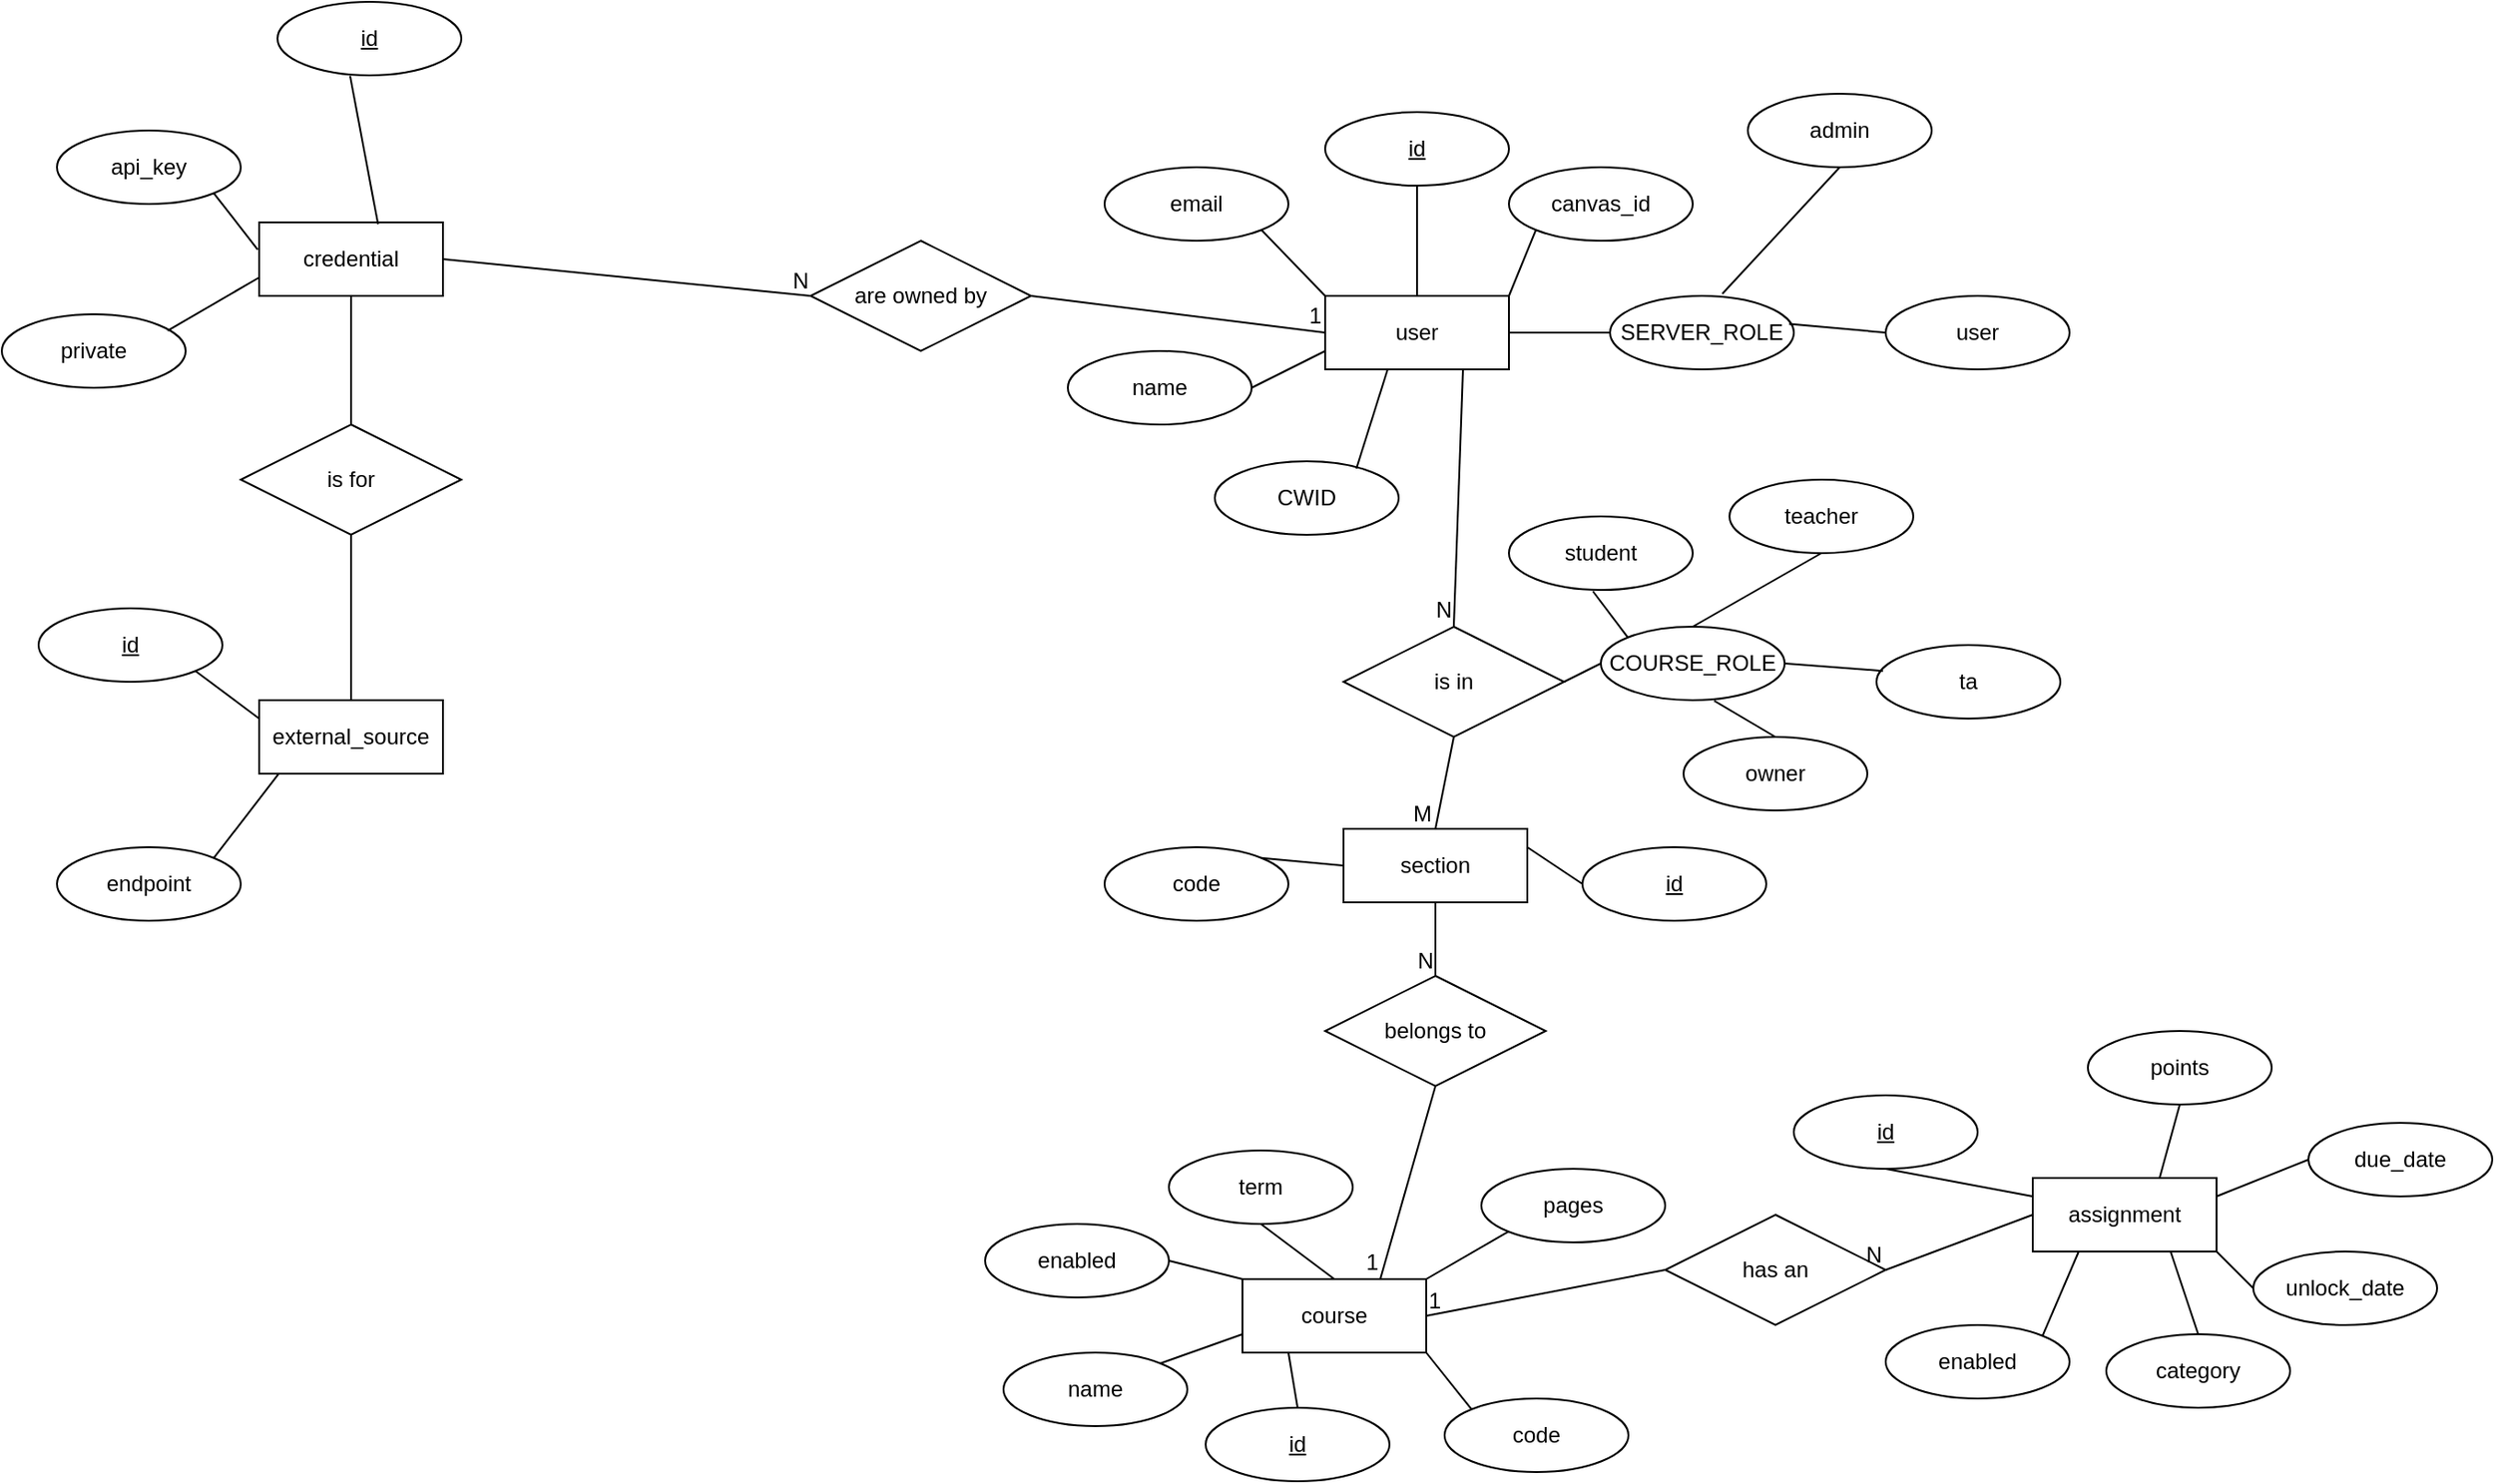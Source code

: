 <mxfile version="26.0.4">
  <diagram id="eYFpVm83hQ1R_b9BKTG2" name="Page-1">
    <mxGraphModel dx="2335" dy="1099" grid="1" gridSize="10" guides="1" tooltips="1" connect="1" arrows="1" fold="1" page="1" pageScale="1" pageWidth="850" pageHeight="1100" math="0" shadow="0">
      <root>
        <mxCell id="0" />
        <mxCell id="1" parent="0" />
        <mxCell id="EEztHnAxB3r4Z0KQlgTi-1" value="user" style="whiteSpace=wrap;html=1;align=center;" parent="1" vertex="1">
          <mxGeometry x="640" y="260" width="100" height="40" as="geometry" />
        </mxCell>
        <mxCell id="EEztHnAxB3r4Z0KQlgTi-2" value="email" style="ellipse;whiteSpace=wrap;html=1;align=center;" parent="1" vertex="1">
          <mxGeometry x="520" y="190" width="100" height="40" as="geometry" />
        </mxCell>
        <mxCell id="EEztHnAxB3r4Z0KQlgTi-3" value="name" style="ellipse;whiteSpace=wrap;html=1;align=center;" parent="1" vertex="1">
          <mxGeometry x="500" y="290" width="100" height="40" as="geometry" />
        </mxCell>
        <mxCell id="EEztHnAxB3r4Z0KQlgTi-4" value="CWID" style="ellipse;whiteSpace=wrap;html=1;align=center;" parent="1" vertex="1">
          <mxGeometry x="580" y="350" width="100" height="40" as="geometry" />
        </mxCell>
        <mxCell id="EEztHnAxB3r4Z0KQlgTi-5" value="canvas_id" style="ellipse;whiteSpace=wrap;html=1;align=center;" parent="1" vertex="1">
          <mxGeometry x="740" y="190" width="100" height="40" as="geometry" />
        </mxCell>
        <mxCell id="EEztHnAxB3r4Z0KQlgTi-6" value="id" style="ellipse;whiteSpace=wrap;html=1;align=center;fontStyle=4;" parent="1" vertex="1">
          <mxGeometry x="640" y="160" width="100" height="40" as="geometry" />
        </mxCell>
        <mxCell id="EEztHnAxB3r4Z0KQlgTi-9" value="" style="endArrow=none;html=1;rounded=0;exitX=0.5;exitY=0;exitDx=0;exitDy=0;entryX=0.5;entryY=1;entryDx=0;entryDy=0;" parent="1" source="EEztHnAxB3r4Z0KQlgTi-1" target="EEztHnAxB3r4Z0KQlgTi-6" edge="1">
          <mxGeometry relative="1" as="geometry">
            <mxPoint x="750" y="330" as="sourcePoint" />
            <mxPoint x="910" y="330" as="targetPoint" />
          </mxGeometry>
        </mxCell>
        <mxCell id="EEztHnAxB3r4Z0KQlgTi-11" value="" style="endArrow=none;html=1;rounded=0;exitX=1;exitY=1;exitDx=0;exitDy=0;entryX=0;entryY=0;entryDx=0;entryDy=0;" parent="1" source="EEztHnAxB3r4Z0KQlgTi-2" target="EEztHnAxB3r4Z0KQlgTi-1" edge="1">
          <mxGeometry relative="1" as="geometry">
            <mxPoint x="750" y="330" as="sourcePoint" />
            <mxPoint x="910" y="330" as="targetPoint" />
          </mxGeometry>
        </mxCell>
        <mxCell id="EEztHnAxB3r4Z0KQlgTi-12" value="" style="endArrow=none;html=1;rounded=0;exitX=1;exitY=0.5;exitDx=0;exitDy=0;entryX=0;entryY=0.75;entryDx=0;entryDy=0;" parent="1" source="EEztHnAxB3r4Z0KQlgTi-3" target="EEztHnAxB3r4Z0KQlgTi-1" edge="1">
          <mxGeometry relative="1" as="geometry">
            <mxPoint x="750" y="330" as="sourcePoint" />
            <mxPoint x="910" y="330" as="targetPoint" />
          </mxGeometry>
        </mxCell>
        <mxCell id="EEztHnAxB3r4Z0KQlgTi-13" value="" style="endArrow=none;html=1;rounded=0;exitX=0.77;exitY=0.1;exitDx=0;exitDy=0;exitPerimeter=0;entryX=0.34;entryY=1;entryDx=0;entryDy=0;entryPerimeter=0;" parent="1" source="EEztHnAxB3r4Z0KQlgTi-4" target="EEztHnAxB3r4Z0KQlgTi-1" edge="1">
          <mxGeometry relative="1" as="geometry">
            <mxPoint x="750" y="330" as="sourcePoint" />
            <mxPoint x="910" y="330" as="targetPoint" />
          </mxGeometry>
        </mxCell>
        <mxCell id="EEztHnAxB3r4Z0KQlgTi-14" value="" style="endArrow=none;html=1;rounded=0;exitX=1;exitY=0;exitDx=0;exitDy=0;entryX=0;entryY=1;entryDx=0;entryDy=0;" parent="1" source="EEztHnAxB3r4Z0KQlgTi-1" target="EEztHnAxB3r4Z0KQlgTi-5" edge="1">
          <mxGeometry relative="1" as="geometry">
            <mxPoint x="750" y="330" as="sourcePoint" />
            <mxPoint x="910" y="330" as="targetPoint" />
          </mxGeometry>
        </mxCell>
        <mxCell id="EEztHnAxB3r4Z0KQlgTi-16" value="credential" style="whiteSpace=wrap;html=1;align=center;" parent="1" vertex="1">
          <mxGeometry x="60" y="220" width="100" height="40" as="geometry" />
        </mxCell>
        <mxCell id="EEztHnAxB3r4Z0KQlgTi-18" value="external_source" style="whiteSpace=wrap;html=1;align=center;" parent="1" vertex="1">
          <mxGeometry x="60" y="480" width="100" height="40" as="geometry" />
        </mxCell>
        <mxCell id="EEztHnAxB3r4Z0KQlgTi-21" value="are owned by" style="shape=rhombus;perimeter=rhombusPerimeter;whiteSpace=wrap;html=1;align=center;" parent="1" vertex="1">
          <mxGeometry x="360" y="230" width="120" height="60" as="geometry" />
        </mxCell>
        <mxCell id="EEztHnAxB3r4Z0KQlgTi-23" value="" style="endArrow=none;html=1;rounded=0;exitX=1;exitY=0.5;exitDx=0;exitDy=0;entryX=0;entryY=0.5;entryDx=0;entryDy=0;" parent="1" source="EEztHnAxB3r4Z0KQlgTi-16" target="EEztHnAxB3r4Z0KQlgTi-21" edge="1">
          <mxGeometry relative="1" as="geometry">
            <mxPoint x="220" y="170" as="sourcePoint" />
            <mxPoint x="380" y="170" as="targetPoint" />
          </mxGeometry>
        </mxCell>
        <mxCell id="EEztHnAxB3r4Z0KQlgTi-24" value="N" style="resizable=0;html=1;whiteSpace=wrap;align=right;verticalAlign=bottom;" parent="EEztHnAxB3r4Z0KQlgTi-23" connectable="0" vertex="1">
          <mxGeometry x="1" relative="1" as="geometry" />
        </mxCell>
        <mxCell id="EEztHnAxB3r4Z0KQlgTi-26" value="id" style="ellipse;whiteSpace=wrap;html=1;align=center;fontStyle=4;" parent="1" vertex="1">
          <mxGeometry x="70" y="100" width="100" height="40" as="geometry" />
        </mxCell>
        <mxCell id="EEztHnAxB3r4Z0KQlgTi-27" value="is for" style="shape=rhombus;perimeter=rhombusPerimeter;whiteSpace=wrap;html=1;align=center;" parent="1" vertex="1">
          <mxGeometry x="50" y="330" width="120" height="60" as="geometry" />
        </mxCell>
        <mxCell id="EEztHnAxB3r4Z0KQlgTi-28" value="" style="endArrow=none;html=1;rounded=0;exitX=0.5;exitY=1;exitDx=0;exitDy=0;entryX=0.5;entryY=0;entryDx=0;entryDy=0;" parent="1" source="EEztHnAxB3r4Z0KQlgTi-16" target="EEztHnAxB3r4Z0KQlgTi-27" edge="1">
          <mxGeometry relative="1" as="geometry">
            <mxPoint x="190" y="180" as="sourcePoint" />
            <mxPoint x="350" y="180" as="targetPoint" />
          </mxGeometry>
        </mxCell>
        <mxCell id="EEztHnAxB3r4Z0KQlgTi-29" value="" style="endArrow=none;html=1;rounded=0;exitX=0.5;exitY=1;exitDx=0;exitDy=0;entryX=0.5;entryY=0;entryDx=0;entryDy=0;" parent="1" source="EEztHnAxB3r4Z0KQlgTi-27" target="EEztHnAxB3r4Z0KQlgTi-18" edge="1">
          <mxGeometry relative="1" as="geometry">
            <mxPoint x="200" y="300" as="sourcePoint" />
            <mxPoint x="360" y="300" as="targetPoint" />
          </mxGeometry>
        </mxCell>
        <mxCell id="EEztHnAxB3r4Z0KQlgTi-30" value="api_key" style="ellipse;whiteSpace=wrap;html=1;align=center;" parent="1" vertex="1">
          <mxGeometry x="-50" y="170" width="100" height="40" as="geometry" />
        </mxCell>
        <mxCell id="EEztHnAxB3r4Z0KQlgTi-31" value="" style="endArrow=none;html=1;rounded=0;exitX=1;exitY=1;exitDx=0;exitDy=0;entryX=-0.008;entryY=0.37;entryDx=0;entryDy=0;entryPerimeter=0;" parent="1" source="EEztHnAxB3r4Z0KQlgTi-30" target="EEztHnAxB3r4Z0KQlgTi-16" edge="1">
          <mxGeometry relative="1" as="geometry">
            <mxPoint x="150" y="309.66" as="sourcePoint" />
            <mxPoint x="310" y="309.66" as="targetPoint" />
          </mxGeometry>
        </mxCell>
        <mxCell id="EEztHnAxB3r4Z0KQlgTi-32" value="" style="endArrow=none;html=1;rounded=0;exitX=0.395;exitY=1.008;exitDx=0;exitDy=0;exitPerimeter=0;entryX=0.647;entryY=0.025;entryDx=0;entryDy=0;entryPerimeter=0;" parent="1" source="EEztHnAxB3r4Z0KQlgTi-26" target="EEztHnAxB3r4Z0KQlgTi-16" edge="1">
          <mxGeometry relative="1" as="geometry">
            <mxPoint x="170" y="309.66" as="sourcePoint" />
            <mxPoint x="330" y="309.66" as="targetPoint" />
          </mxGeometry>
        </mxCell>
        <mxCell id="EEztHnAxB3r4Z0KQlgTi-34" value="private" style="ellipse;whiteSpace=wrap;html=1;align=center;" parent="1" vertex="1">
          <mxGeometry x="-80" y="270" width="100" height="40" as="geometry" />
        </mxCell>
        <mxCell id="EEztHnAxB3r4Z0KQlgTi-35" value="" style="endArrow=none;html=1;rounded=0;exitX=0.902;exitY=0.223;exitDx=0;exitDy=0;exitPerimeter=0;entryX=0;entryY=0.75;entryDx=0;entryDy=0;" parent="1" source="EEztHnAxB3r4Z0KQlgTi-34" target="EEztHnAxB3r4Z0KQlgTi-16" edge="1">
          <mxGeometry relative="1" as="geometry">
            <mxPoint x="-20" y="300" as="sourcePoint" />
            <mxPoint x="140" y="300" as="targetPoint" />
          </mxGeometry>
        </mxCell>
        <mxCell id="EEztHnAxB3r4Z0KQlgTi-37" value="endpoint" style="ellipse;whiteSpace=wrap;html=1;align=center;" parent="1" vertex="1">
          <mxGeometry x="-50" y="560" width="100" height="40" as="geometry" />
        </mxCell>
        <mxCell id="EEztHnAxB3r4Z0KQlgTi-38" value="id" style="ellipse;whiteSpace=wrap;html=1;align=center;fontStyle=4;" parent="1" vertex="1">
          <mxGeometry x="-60" y="430" width="100" height="40" as="geometry" />
        </mxCell>
        <mxCell id="EEztHnAxB3r4Z0KQlgTi-39" value="" style="endArrow=none;html=1;rounded=0;exitX=1;exitY=1;exitDx=0;exitDy=0;entryX=0;entryY=0.25;entryDx=0;entryDy=0;" parent="1" source="EEztHnAxB3r4Z0KQlgTi-38" target="EEztHnAxB3r4Z0KQlgTi-18" edge="1">
          <mxGeometry relative="1" as="geometry">
            <mxPoint x="140" y="560" as="sourcePoint" />
            <mxPoint x="300" y="560" as="targetPoint" />
          </mxGeometry>
        </mxCell>
        <mxCell id="EEztHnAxB3r4Z0KQlgTi-40" value="" style="endArrow=none;html=1;rounded=0;exitX=1;exitY=0;exitDx=0;exitDy=0;entryX=0.109;entryY=0.991;entryDx=0;entryDy=0;entryPerimeter=0;" parent="1" source="EEztHnAxB3r4Z0KQlgTi-37" target="EEztHnAxB3r4Z0KQlgTi-18" edge="1">
          <mxGeometry relative="1" as="geometry">
            <mxPoint x="140" y="549" as="sourcePoint" />
            <mxPoint x="300" y="549" as="targetPoint" />
          </mxGeometry>
        </mxCell>
        <mxCell id="EEztHnAxB3r4Z0KQlgTi-48" value="" style="endArrow=none;html=1;rounded=0;exitX=1;exitY=0.5;exitDx=0;exitDy=0;entryX=0;entryY=0.5;entryDx=0;entryDy=0;" parent="1" source="EEztHnAxB3r4Z0KQlgTi-21" target="EEztHnAxB3r4Z0KQlgTi-1" edge="1">
          <mxGeometry relative="1" as="geometry">
            <mxPoint x="470" y="310" as="sourcePoint" />
            <mxPoint x="630" y="310" as="targetPoint" />
          </mxGeometry>
        </mxCell>
        <mxCell id="EEztHnAxB3r4Z0KQlgTi-49" value="1" style="resizable=0;html=1;whiteSpace=wrap;align=right;verticalAlign=bottom;" parent="EEztHnAxB3r4Z0KQlgTi-48" connectable="0" vertex="1">
          <mxGeometry x="1" relative="1" as="geometry" />
        </mxCell>
        <mxCell id="EEztHnAxB3r4Z0KQlgTi-56" value="course" style="whiteSpace=wrap;html=1;align=center;" parent="1" vertex="1">
          <mxGeometry x="595" y="795" width="100" height="40" as="geometry" />
        </mxCell>
        <mxCell id="EEztHnAxB3r4Z0KQlgTi-59" value="assignment" style="whiteSpace=wrap;html=1;align=center;" parent="1" vertex="1">
          <mxGeometry x="1025" y="740" width="100" height="40" as="geometry" />
        </mxCell>
        <mxCell id="EEztHnAxB3r4Z0KQlgTi-60" value="student" style="ellipse;whiteSpace=wrap;html=1;align=center;" parent="1" vertex="1">
          <mxGeometry x="740" y="380" width="100" height="40" as="geometry" />
        </mxCell>
        <mxCell id="EEztHnAxB3r4Z0KQlgTi-61" value="teacher" style="ellipse;whiteSpace=wrap;html=1;align=center;" parent="1" vertex="1">
          <mxGeometry x="860" y="360" width="100" height="40" as="geometry" />
        </mxCell>
        <mxCell id="EEztHnAxB3r4Z0KQlgTi-62" value="ta" style="ellipse;whiteSpace=wrap;html=1;align=center;" parent="1" vertex="1">
          <mxGeometry x="940" y="450" width="100" height="40" as="geometry" />
        </mxCell>
        <mxCell id="EEztHnAxB3r4Z0KQlgTi-63" value="owner" style="ellipse;whiteSpace=wrap;html=1;align=center;" parent="1" vertex="1">
          <mxGeometry x="835" y="500" width="100" height="40" as="geometry" />
        </mxCell>
        <mxCell id="EEztHnAxB3r4Z0KQlgTi-64" value="" style="endArrow=none;html=1;rounded=0;exitX=0.5;exitY=1;exitDx=0;exitDy=0;entryX=0.5;entryY=0;entryDx=0;entryDy=0;" parent="1" source="EEztHnAxB3r4Z0KQlgTi-61" target="VIrbm8Gnu-DQUpVD6ZqA-4" edge="1">
          <mxGeometry relative="1" as="geometry">
            <mxPoint x="1075" y="400" as="sourcePoint" />
            <mxPoint x="1235" y="400" as="targetPoint" />
          </mxGeometry>
        </mxCell>
        <mxCell id="EEztHnAxB3r4Z0KQlgTi-65" value="" style="endArrow=none;html=1;rounded=0;exitX=0.457;exitY=1.019;exitDx=0;exitDy=0;entryX=0;entryY=0;entryDx=0;entryDy=0;exitPerimeter=0;" parent="1" source="EEztHnAxB3r4Z0KQlgTi-60" target="VIrbm8Gnu-DQUpVD6ZqA-4" edge="1">
          <mxGeometry relative="1" as="geometry">
            <mxPoint x="1075" y="400" as="sourcePoint" />
            <mxPoint x="1235" y="400" as="targetPoint" />
          </mxGeometry>
        </mxCell>
        <mxCell id="EEztHnAxB3r4Z0KQlgTi-66" value="" style="endArrow=none;html=1;rounded=0;exitX=0.035;exitY=0.352;exitDx=0;exitDy=0;entryX=1;entryY=0.5;entryDx=0;entryDy=0;exitPerimeter=0;" parent="1" source="EEztHnAxB3r4Z0KQlgTi-62" target="VIrbm8Gnu-DQUpVD6ZqA-4" edge="1">
          <mxGeometry relative="1" as="geometry">
            <mxPoint x="1075" y="400" as="sourcePoint" />
            <mxPoint x="1235" y="400" as="targetPoint" />
          </mxGeometry>
        </mxCell>
        <mxCell id="EEztHnAxB3r4Z0KQlgTi-67" value="" style="endArrow=none;html=1;rounded=0;exitX=0.617;exitY=1.009;exitDx=0;exitDy=0;entryX=0.5;entryY=0;entryDx=0;entryDy=0;exitPerimeter=0;" parent="1" source="VIrbm8Gnu-DQUpVD6ZqA-4" target="EEztHnAxB3r4Z0KQlgTi-63" edge="1">
          <mxGeometry relative="1" as="geometry">
            <mxPoint x="1180" y="460" as="sourcePoint" />
            <mxPoint x="1340" y="460" as="targetPoint" />
          </mxGeometry>
        </mxCell>
        <mxCell id="EEztHnAxB3r4Z0KQlgTi-68" value="admin" style="ellipse;whiteSpace=wrap;html=1;align=center;" parent="1" vertex="1">
          <mxGeometry x="870" y="150" width="100" height="40" as="geometry" />
        </mxCell>
        <mxCell id="EEztHnAxB3r4Z0KQlgTi-69" value="" style="endArrow=none;html=1;rounded=0;exitX=0.5;exitY=1;exitDx=0;exitDy=0;entryX=0.611;entryY=-0.028;entryDx=0;entryDy=0;entryPerimeter=0;" parent="1" source="EEztHnAxB3r4Z0KQlgTi-68" target="5kPjIpwpttLX2j_gAeBo-1" edge="1">
          <mxGeometry relative="1" as="geometry">
            <mxPoint x="610" y="370" as="sourcePoint" />
            <mxPoint x="770" y="370" as="targetPoint" />
          </mxGeometry>
        </mxCell>
        <mxCell id="RGHL_zfAXRjLZySSxRVd-2" value="enabled" style="ellipse;whiteSpace=wrap;html=1;align=center;" parent="1" vertex="1">
          <mxGeometry x="455" y="765" width="100" height="40" as="geometry" />
        </mxCell>
        <mxCell id="RGHL_zfAXRjLZySSxRVd-3" value="term" style="ellipse;whiteSpace=wrap;html=1;align=center;" parent="1" vertex="1">
          <mxGeometry x="555" y="725" width="100" height="40" as="geometry" />
        </mxCell>
        <mxCell id="RGHL_zfAXRjLZySSxRVd-4" value="code" style="ellipse;whiteSpace=wrap;html=1;align=center;" parent="1" vertex="1">
          <mxGeometry x="705" y="860" width="100" height="40" as="geometry" />
        </mxCell>
        <mxCell id="RGHL_zfAXRjLZySSxRVd-5" value="&lt;u&gt;id&lt;/u&gt;" style="ellipse;whiteSpace=wrap;html=1;align=center;" parent="1" vertex="1">
          <mxGeometry x="575" y="865" width="100" height="40" as="geometry" />
        </mxCell>
        <mxCell id="RGHL_zfAXRjLZySSxRVd-6" value="name" style="ellipse;whiteSpace=wrap;html=1;align=center;" parent="1" vertex="1">
          <mxGeometry x="465" y="835" width="100" height="40" as="geometry" />
        </mxCell>
        <mxCell id="RGHL_zfAXRjLZySSxRVd-7" value="" style="endArrow=none;html=1;rounded=0;exitX=0;exitY=0.75;exitDx=0;exitDy=0;entryX=1;entryY=0;entryDx=0;entryDy=0;" parent="1" source="EEztHnAxB3r4Z0KQlgTi-56" target="RGHL_zfAXRjLZySSxRVd-6" edge="1">
          <mxGeometry relative="1" as="geometry">
            <mxPoint x="280" y="795" as="sourcePoint" />
            <mxPoint x="295" y="835" as="targetPoint" />
          </mxGeometry>
        </mxCell>
        <mxCell id="RGHL_zfAXRjLZySSxRVd-10" value="" style="endArrow=none;html=1;rounded=0;exitX=1;exitY=0.5;exitDx=0;exitDy=0;entryX=0;entryY=0;entryDx=0;entryDy=0;" parent="1" source="RGHL_zfAXRjLZySSxRVd-2" target="EEztHnAxB3r4Z0KQlgTi-56" edge="1">
          <mxGeometry relative="1" as="geometry">
            <mxPoint x="635" y="825" as="sourcePoint" />
            <mxPoint x="555" y="855" as="targetPoint" />
          </mxGeometry>
        </mxCell>
        <mxCell id="RGHL_zfAXRjLZySSxRVd-11" value="" style="endArrow=none;html=1;rounded=0;exitX=0.5;exitY=1;exitDx=0;exitDy=0;entryX=0.5;entryY=0;entryDx=0;entryDy=0;" parent="1" source="RGHL_zfAXRjLZySSxRVd-3" target="EEztHnAxB3r4Z0KQlgTi-56" edge="1">
          <mxGeometry relative="1" as="geometry">
            <mxPoint x="645" y="835" as="sourcePoint" />
            <mxPoint x="565" y="865" as="targetPoint" />
          </mxGeometry>
        </mxCell>
        <mxCell id="RGHL_zfAXRjLZySSxRVd-12" value="" style="endArrow=none;html=1;rounded=0;exitX=0;exitY=0;exitDx=0;exitDy=0;entryX=1;entryY=1;entryDx=0;entryDy=0;" parent="1" source="RGHL_zfAXRjLZySSxRVd-4" target="EEztHnAxB3r4Z0KQlgTi-56" edge="1">
          <mxGeometry relative="1" as="geometry">
            <mxPoint x="725" y="865" as="sourcePoint" />
            <mxPoint x="575" y="875" as="targetPoint" />
          </mxGeometry>
        </mxCell>
        <mxCell id="RGHL_zfAXRjLZySSxRVd-13" value="" style="endArrow=none;html=1;rounded=0;exitX=0.25;exitY=1;exitDx=0;exitDy=0;entryX=0.5;entryY=0;entryDx=0;entryDy=0;" parent="1" source="EEztHnAxB3r4Z0KQlgTi-56" target="RGHL_zfAXRjLZySSxRVd-5" edge="1">
          <mxGeometry relative="1" as="geometry">
            <mxPoint x="665" y="855" as="sourcePoint" />
            <mxPoint x="585" y="885" as="targetPoint" />
          </mxGeometry>
        </mxCell>
        <mxCell id="RGHL_zfAXRjLZySSxRVd-15" value="&lt;u&gt;id&lt;/u&gt;" style="ellipse;whiteSpace=wrap;html=1;align=center;" parent="1" vertex="1">
          <mxGeometry x="895" y="695" width="100" height="40" as="geometry" />
        </mxCell>
        <mxCell id="RGHL_zfAXRjLZySSxRVd-16" value="due_date" style="ellipse;whiteSpace=wrap;html=1;align=center;" parent="1" vertex="1">
          <mxGeometry x="1175" y="710" width="100" height="40" as="geometry" />
        </mxCell>
        <mxCell id="RGHL_zfAXRjLZySSxRVd-17" value="category" style="ellipse;whiteSpace=wrap;html=1;align=center;" parent="1" vertex="1">
          <mxGeometry x="1065" y="825" width="100" height="40" as="geometry" />
        </mxCell>
        <mxCell id="RGHL_zfAXRjLZySSxRVd-18" value="unlock_date" style="ellipse;whiteSpace=wrap;html=1;align=center;" parent="1" vertex="1">
          <mxGeometry x="1145" y="780" width="100" height="40" as="geometry" />
        </mxCell>
        <mxCell id="RGHL_zfAXRjLZySSxRVd-19" value="points" style="ellipse;whiteSpace=wrap;html=1;align=center;" parent="1" vertex="1">
          <mxGeometry x="1055" y="660" width="100" height="40" as="geometry" />
        </mxCell>
        <mxCell id="RGHL_zfAXRjLZySSxRVd-21" value="" style="endArrow=none;html=1;rounded=0;exitX=0.75;exitY=1;exitDx=0;exitDy=0;entryX=0.5;entryY=0;entryDx=0;entryDy=0;" parent="1" source="EEztHnAxB3r4Z0KQlgTi-59" target="RGHL_zfAXRjLZySSxRVd-17" edge="1">
          <mxGeometry relative="1" as="geometry">
            <mxPoint x="855" y="950" as="sourcePoint" />
            <mxPoint x="825" y="950" as="targetPoint" />
          </mxGeometry>
        </mxCell>
        <mxCell id="RGHL_zfAXRjLZySSxRVd-22" value="" style="endArrow=none;html=1;rounded=0;exitX=0;exitY=0.25;exitDx=0;exitDy=0;entryX=0.5;entryY=1;entryDx=0;entryDy=0;" parent="1" source="EEztHnAxB3r4Z0KQlgTi-59" target="RGHL_zfAXRjLZySSxRVd-15" edge="1">
          <mxGeometry relative="1" as="geometry">
            <mxPoint x="745" y="920" as="sourcePoint" />
            <mxPoint x="715" y="920" as="targetPoint" />
          </mxGeometry>
        </mxCell>
        <mxCell id="RGHL_zfAXRjLZySSxRVd-23" value="" style="endArrow=none;html=1;rounded=0;exitX=0.69;exitY=0;exitDx=0;exitDy=0;entryX=0.5;entryY=1;entryDx=0;entryDy=0;exitPerimeter=0;" parent="1" source="EEztHnAxB3r4Z0KQlgTi-59" target="RGHL_zfAXRjLZySSxRVd-19" edge="1">
          <mxGeometry relative="1" as="geometry">
            <mxPoint x="875" y="970" as="sourcePoint" />
            <mxPoint x="845" y="970" as="targetPoint" />
          </mxGeometry>
        </mxCell>
        <mxCell id="RGHL_zfAXRjLZySSxRVd-24" value="" style="endArrow=none;html=1;rounded=0;exitX=0;exitY=0.5;exitDx=0;exitDy=0;entryX=1;entryY=0.25;entryDx=0;entryDy=0;" parent="1" source="RGHL_zfAXRjLZySSxRVd-16" target="EEztHnAxB3r4Z0KQlgTi-59" edge="1">
          <mxGeometry relative="1" as="geometry">
            <mxPoint x="885" y="980" as="sourcePoint" />
            <mxPoint x="1135" y="910" as="targetPoint" />
          </mxGeometry>
        </mxCell>
        <mxCell id="RGHL_zfAXRjLZySSxRVd-25" value="" style="endArrow=none;html=1;rounded=0;exitX=0;exitY=0.5;exitDx=0;exitDy=0;entryX=1;entryY=1;entryDx=0;entryDy=0;" parent="1" source="RGHL_zfAXRjLZySSxRVd-18" target="EEztHnAxB3r4Z0KQlgTi-59" edge="1">
          <mxGeometry relative="1" as="geometry">
            <mxPoint x="895" y="990" as="sourcePoint" />
            <mxPoint x="865" y="990" as="targetPoint" />
          </mxGeometry>
        </mxCell>
        <mxCell id="RGHL_zfAXRjLZySSxRVd-28" value="pages" style="ellipse;whiteSpace=wrap;html=1;align=center;" parent="1" vertex="1">
          <mxGeometry x="725" y="735" width="100" height="40" as="geometry" />
        </mxCell>
        <mxCell id="RGHL_zfAXRjLZySSxRVd-29" value="" style="endArrow=none;html=1;rounded=0;exitX=0;exitY=1;exitDx=0;exitDy=0;entryX=1;entryY=0;entryDx=0;entryDy=0;" parent="1" source="RGHL_zfAXRjLZySSxRVd-28" target="EEztHnAxB3r4Z0KQlgTi-56" edge="1">
          <mxGeometry relative="1" as="geometry">
            <mxPoint x="735" y="805" as="sourcePoint" />
            <mxPoint x="685" y="800" as="targetPoint" />
          </mxGeometry>
        </mxCell>
        <mxCell id="RGHL_zfAXRjLZySSxRVd-30" value="has an" style="shape=rhombus;perimeter=rhombusPerimeter;whiteSpace=wrap;html=1;align=center;" parent="1" vertex="1">
          <mxGeometry x="825" y="760" width="120" height="60" as="geometry" />
        </mxCell>
        <mxCell id="RGHL_zfAXRjLZySSxRVd-31" value="" style="endArrow=none;html=1;rounded=0;entryX=1;entryY=0.5;entryDx=0;entryDy=0;exitX=0;exitY=0.5;exitDx=0;exitDy=0;" parent="1" source="RGHL_zfAXRjLZySSxRVd-30" target="EEztHnAxB3r4Z0KQlgTi-56" edge="1">
          <mxGeometry relative="1" as="geometry">
            <mxPoint x="605" y="630" as="sourcePoint" />
            <mxPoint x="685" y="740" as="targetPoint" />
          </mxGeometry>
        </mxCell>
        <mxCell id="RGHL_zfAXRjLZySSxRVd-32" value="1" style="resizable=0;html=1;whiteSpace=wrap;align=right;verticalAlign=bottom;" parent="RGHL_zfAXRjLZySSxRVd-31" connectable="0" vertex="1">
          <mxGeometry x="1" relative="1" as="geometry">
            <mxPoint x="10" as="offset" />
          </mxGeometry>
        </mxCell>
        <mxCell id="RGHL_zfAXRjLZySSxRVd-33" value="" style="endArrow=none;html=1;rounded=0;entryX=1;entryY=0.5;entryDx=0;entryDy=0;exitX=0;exitY=0.5;exitDx=0;exitDy=0;" parent="1" source="EEztHnAxB3r4Z0KQlgTi-59" target="RGHL_zfAXRjLZySSxRVd-30" edge="1">
          <mxGeometry relative="1" as="geometry">
            <mxPoint x="995" y="790" as="sourcePoint" />
            <mxPoint x="805" y="710" as="targetPoint" />
          </mxGeometry>
        </mxCell>
        <mxCell id="RGHL_zfAXRjLZySSxRVd-34" value="N" style="resizable=0;html=1;whiteSpace=wrap;align=right;verticalAlign=bottom;" parent="RGHL_zfAXRjLZySSxRVd-33" connectable="0" vertex="1">
          <mxGeometry x="1" relative="1" as="geometry" />
        </mxCell>
        <mxCell id="RGHL_zfAXRjLZySSxRVd-35" value="enabled" style="ellipse;whiteSpace=wrap;html=1;align=center;" parent="1" vertex="1">
          <mxGeometry x="945" y="820" width="100" height="40" as="geometry" />
        </mxCell>
        <mxCell id="RGHL_zfAXRjLZySSxRVd-36" value="" style="endArrow=none;html=1;rounded=0;entryX=1;entryY=0;entryDx=0;entryDy=0;exitX=0.25;exitY=1;exitDx=0;exitDy=0;" parent="1" source="EEztHnAxB3r4Z0KQlgTi-59" target="RGHL_zfAXRjLZySSxRVd-35" edge="1">
          <mxGeometry relative="1" as="geometry">
            <mxPoint x="915" y="910" as="sourcePoint" />
            <mxPoint x="1075" y="910" as="targetPoint" />
          </mxGeometry>
        </mxCell>
        <mxCell id="RGHL_zfAXRjLZySSxRVd-37" value="is in" style="shape=rhombus;perimeter=rhombusPerimeter;whiteSpace=wrap;html=1;align=center;" parent="1" vertex="1">
          <mxGeometry x="650" y="440" width="120" height="60" as="geometry" />
        </mxCell>
        <mxCell id="RGHL_zfAXRjLZySSxRVd-38" value="" style="endArrow=none;html=1;rounded=0;exitX=0.75;exitY=1;exitDx=0;exitDy=0;entryX=0.5;entryY=0;entryDx=0;entryDy=0;" parent="1" source="EEztHnAxB3r4Z0KQlgTi-1" target="RGHL_zfAXRjLZySSxRVd-37" edge="1">
          <mxGeometry relative="1" as="geometry">
            <mxPoint x="680" y="370" as="sourcePoint" />
            <mxPoint x="880" y="390" as="targetPoint" />
          </mxGeometry>
        </mxCell>
        <mxCell id="RGHL_zfAXRjLZySSxRVd-39" value="N" style="resizable=0;html=1;whiteSpace=wrap;align=right;verticalAlign=bottom;" parent="RGHL_zfAXRjLZySSxRVd-38" connectable="0" vertex="1">
          <mxGeometry x="1" relative="1" as="geometry" />
        </mxCell>
        <mxCell id="VIrbm8Gnu-DQUpVD6ZqA-1" value="" style="endArrow=none;html=1;rounded=0;entryX=0.5;entryY=0;entryDx=0;entryDy=0;exitX=0.5;exitY=1;exitDx=0;exitDy=0;" parent="1" source="RGHL_zfAXRjLZySSxRVd-37" target="VIrbm8Gnu-DQUpVD6ZqA-3" edge="1">
          <mxGeometry relative="1" as="geometry">
            <mxPoint x="530" y="530" as="sourcePoint" />
            <mxPoint x="690" y="530" as="targetPoint" />
          </mxGeometry>
        </mxCell>
        <mxCell id="VIrbm8Gnu-DQUpVD6ZqA-2" value="M" style="resizable=0;html=1;whiteSpace=wrap;align=right;verticalAlign=bottom;" parent="VIrbm8Gnu-DQUpVD6ZqA-1" connectable="0" vertex="1">
          <mxGeometry x="1" relative="1" as="geometry" />
        </mxCell>
        <mxCell id="VIrbm8Gnu-DQUpVD6ZqA-3" value="section" style="whiteSpace=wrap;html=1;align=center;" parent="1" vertex="1">
          <mxGeometry x="650" y="550" width="100" height="40" as="geometry" />
        </mxCell>
        <mxCell id="VIrbm8Gnu-DQUpVD6ZqA-4" value="COURSE_ROLE" style="ellipse;whiteSpace=wrap;html=1;align=center;" parent="1" vertex="1">
          <mxGeometry x="790" y="440" width="100" height="40" as="geometry" />
        </mxCell>
        <mxCell id="VIrbm8Gnu-DQUpVD6ZqA-7" value="" style="endArrow=none;html=1;rounded=0;entryX=0;entryY=0.5;entryDx=0;entryDy=0;exitX=1;exitY=0.5;exitDx=0;exitDy=0;" parent="1" source="RGHL_zfAXRjLZySSxRVd-37" target="VIrbm8Gnu-DQUpVD6ZqA-4" edge="1">
          <mxGeometry relative="1" as="geometry">
            <mxPoint x="770" y="510" as="sourcePoint" />
            <mxPoint x="930" y="510" as="targetPoint" />
          </mxGeometry>
        </mxCell>
        <mxCell id="VIrbm8Gnu-DQUpVD6ZqA-8" value="belongs to" style="shape=rhombus;perimeter=rhombusPerimeter;whiteSpace=wrap;html=1;align=center;" parent="1" vertex="1">
          <mxGeometry x="640" y="630" width="120" height="60" as="geometry" />
        </mxCell>
        <mxCell id="VIrbm8Gnu-DQUpVD6ZqA-9" value="" style="endArrow=none;html=1;rounded=0;exitX=0.5;exitY=1;exitDx=0;exitDy=0;entryX=0.5;entryY=0;entryDx=0;entryDy=0;" parent="1" source="VIrbm8Gnu-DQUpVD6ZqA-3" target="VIrbm8Gnu-DQUpVD6ZqA-8" edge="1">
          <mxGeometry relative="1" as="geometry">
            <mxPoint x="690" y="600" as="sourcePoint" />
            <mxPoint x="850" y="600" as="targetPoint" />
          </mxGeometry>
        </mxCell>
        <mxCell id="VIrbm8Gnu-DQUpVD6ZqA-10" value="N" style="resizable=0;html=1;whiteSpace=wrap;align=right;verticalAlign=bottom;" parent="VIrbm8Gnu-DQUpVD6ZqA-9" connectable="0" vertex="1">
          <mxGeometry x="1" relative="1" as="geometry" />
        </mxCell>
        <mxCell id="VIrbm8Gnu-DQUpVD6ZqA-12" value="" style="endArrow=none;html=1;rounded=0;entryX=0.75;entryY=0;entryDx=0;entryDy=0;exitX=0.5;exitY=1;exitDx=0;exitDy=0;" parent="1" source="VIrbm8Gnu-DQUpVD6ZqA-8" target="EEztHnAxB3r4Z0KQlgTi-56" edge="1">
          <mxGeometry relative="1" as="geometry">
            <mxPoint x="690" y="600" as="sourcePoint" />
            <mxPoint x="850" y="600" as="targetPoint" />
          </mxGeometry>
        </mxCell>
        <mxCell id="VIrbm8Gnu-DQUpVD6ZqA-13" value="1" style="resizable=0;html=1;whiteSpace=wrap;align=right;verticalAlign=bottom;" parent="VIrbm8Gnu-DQUpVD6ZqA-12" connectable="0" vertex="1">
          <mxGeometry x="1" relative="1" as="geometry" />
        </mxCell>
        <mxCell id="VIrbm8Gnu-DQUpVD6ZqA-14" value="&lt;u&gt;id&lt;/u&gt;" style="ellipse;whiteSpace=wrap;html=1;align=center;" parent="1" vertex="1">
          <mxGeometry x="780" y="560" width="100" height="40" as="geometry" />
        </mxCell>
        <mxCell id="VIrbm8Gnu-DQUpVD6ZqA-15" value="" style="endArrow=none;html=1;rounded=0;entryX=0;entryY=0.5;entryDx=0;entryDy=0;exitX=1;exitY=0.25;exitDx=0;exitDy=0;" parent="1" source="VIrbm8Gnu-DQUpVD6ZqA-3" target="VIrbm8Gnu-DQUpVD6ZqA-14" edge="1">
          <mxGeometry relative="1" as="geometry">
            <mxPoint x="780" y="480" as="sourcePoint" />
            <mxPoint x="800" y="470" as="targetPoint" />
          </mxGeometry>
        </mxCell>
        <mxCell id="VIrbm8Gnu-DQUpVD6ZqA-17" value="code" style="ellipse;whiteSpace=wrap;html=1;align=center;" parent="1" vertex="1">
          <mxGeometry x="520" y="560" width="100" height="40" as="geometry" />
        </mxCell>
        <mxCell id="VIrbm8Gnu-DQUpVD6ZqA-18" value="" style="endArrow=none;html=1;rounded=0;exitX=1;exitY=0;exitDx=0;exitDy=0;entryX=0;entryY=0.5;entryDx=0;entryDy=0;" parent="1" source="VIrbm8Gnu-DQUpVD6ZqA-17" target="VIrbm8Gnu-DQUpVD6ZqA-3" edge="1">
          <mxGeometry relative="1" as="geometry">
            <mxPoint x="690" y="600" as="sourcePoint" />
            <mxPoint x="630" y="530" as="targetPoint" />
          </mxGeometry>
        </mxCell>
        <mxCell id="5kPjIpwpttLX2j_gAeBo-1" value="SERVER_ROLE" style="ellipse;whiteSpace=wrap;html=1;align=center;" vertex="1" parent="1">
          <mxGeometry x="795" y="260" width="100" height="40" as="geometry" />
        </mxCell>
        <mxCell id="5kPjIpwpttLX2j_gAeBo-2" value="" style="endArrow=none;html=1;rounded=0;exitX=1;exitY=0.5;exitDx=0;exitDy=0;entryX=0;entryY=0.5;entryDx=0;entryDy=0;" edge="1" parent="1" source="EEztHnAxB3r4Z0KQlgTi-1" target="5kPjIpwpttLX2j_gAeBo-1">
          <mxGeometry relative="1" as="geometry">
            <mxPoint x="740" y="230" as="sourcePoint" />
            <mxPoint x="900" y="230" as="targetPoint" />
          </mxGeometry>
        </mxCell>
        <mxCell id="5kPjIpwpttLX2j_gAeBo-3" value="user" style="ellipse;whiteSpace=wrap;html=1;align=center;" vertex="1" parent="1">
          <mxGeometry x="945" y="260" width="100" height="40" as="geometry" />
        </mxCell>
        <mxCell id="5kPjIpwpttLX2j_gAeBo-4" value="" style="endArrow=none;html=1;rounded=0;exitX=0.974;exitY=0.38;exitDx=0;exitDy=0;exitPerimeter=0;entryX=0;entryY=0.5;entryDx=0;entryDy=0;" edge="1" parent="1" source="5kPjIpwpttLX2j_gAeBo-1" target="5kPjIpwpttLX2j_gAeBo-3">
          <mxGeometry relative="1" as="geometry">
            <mxPoint x="740" y="230" as="sourcePoint" />
            <mxPoint x="900" y="230" as="targetPoint" />
          </mxGeometry>
        </mxCell>
      </root>
    </mxGraphModel>
  </diagram>
</mxfile>
